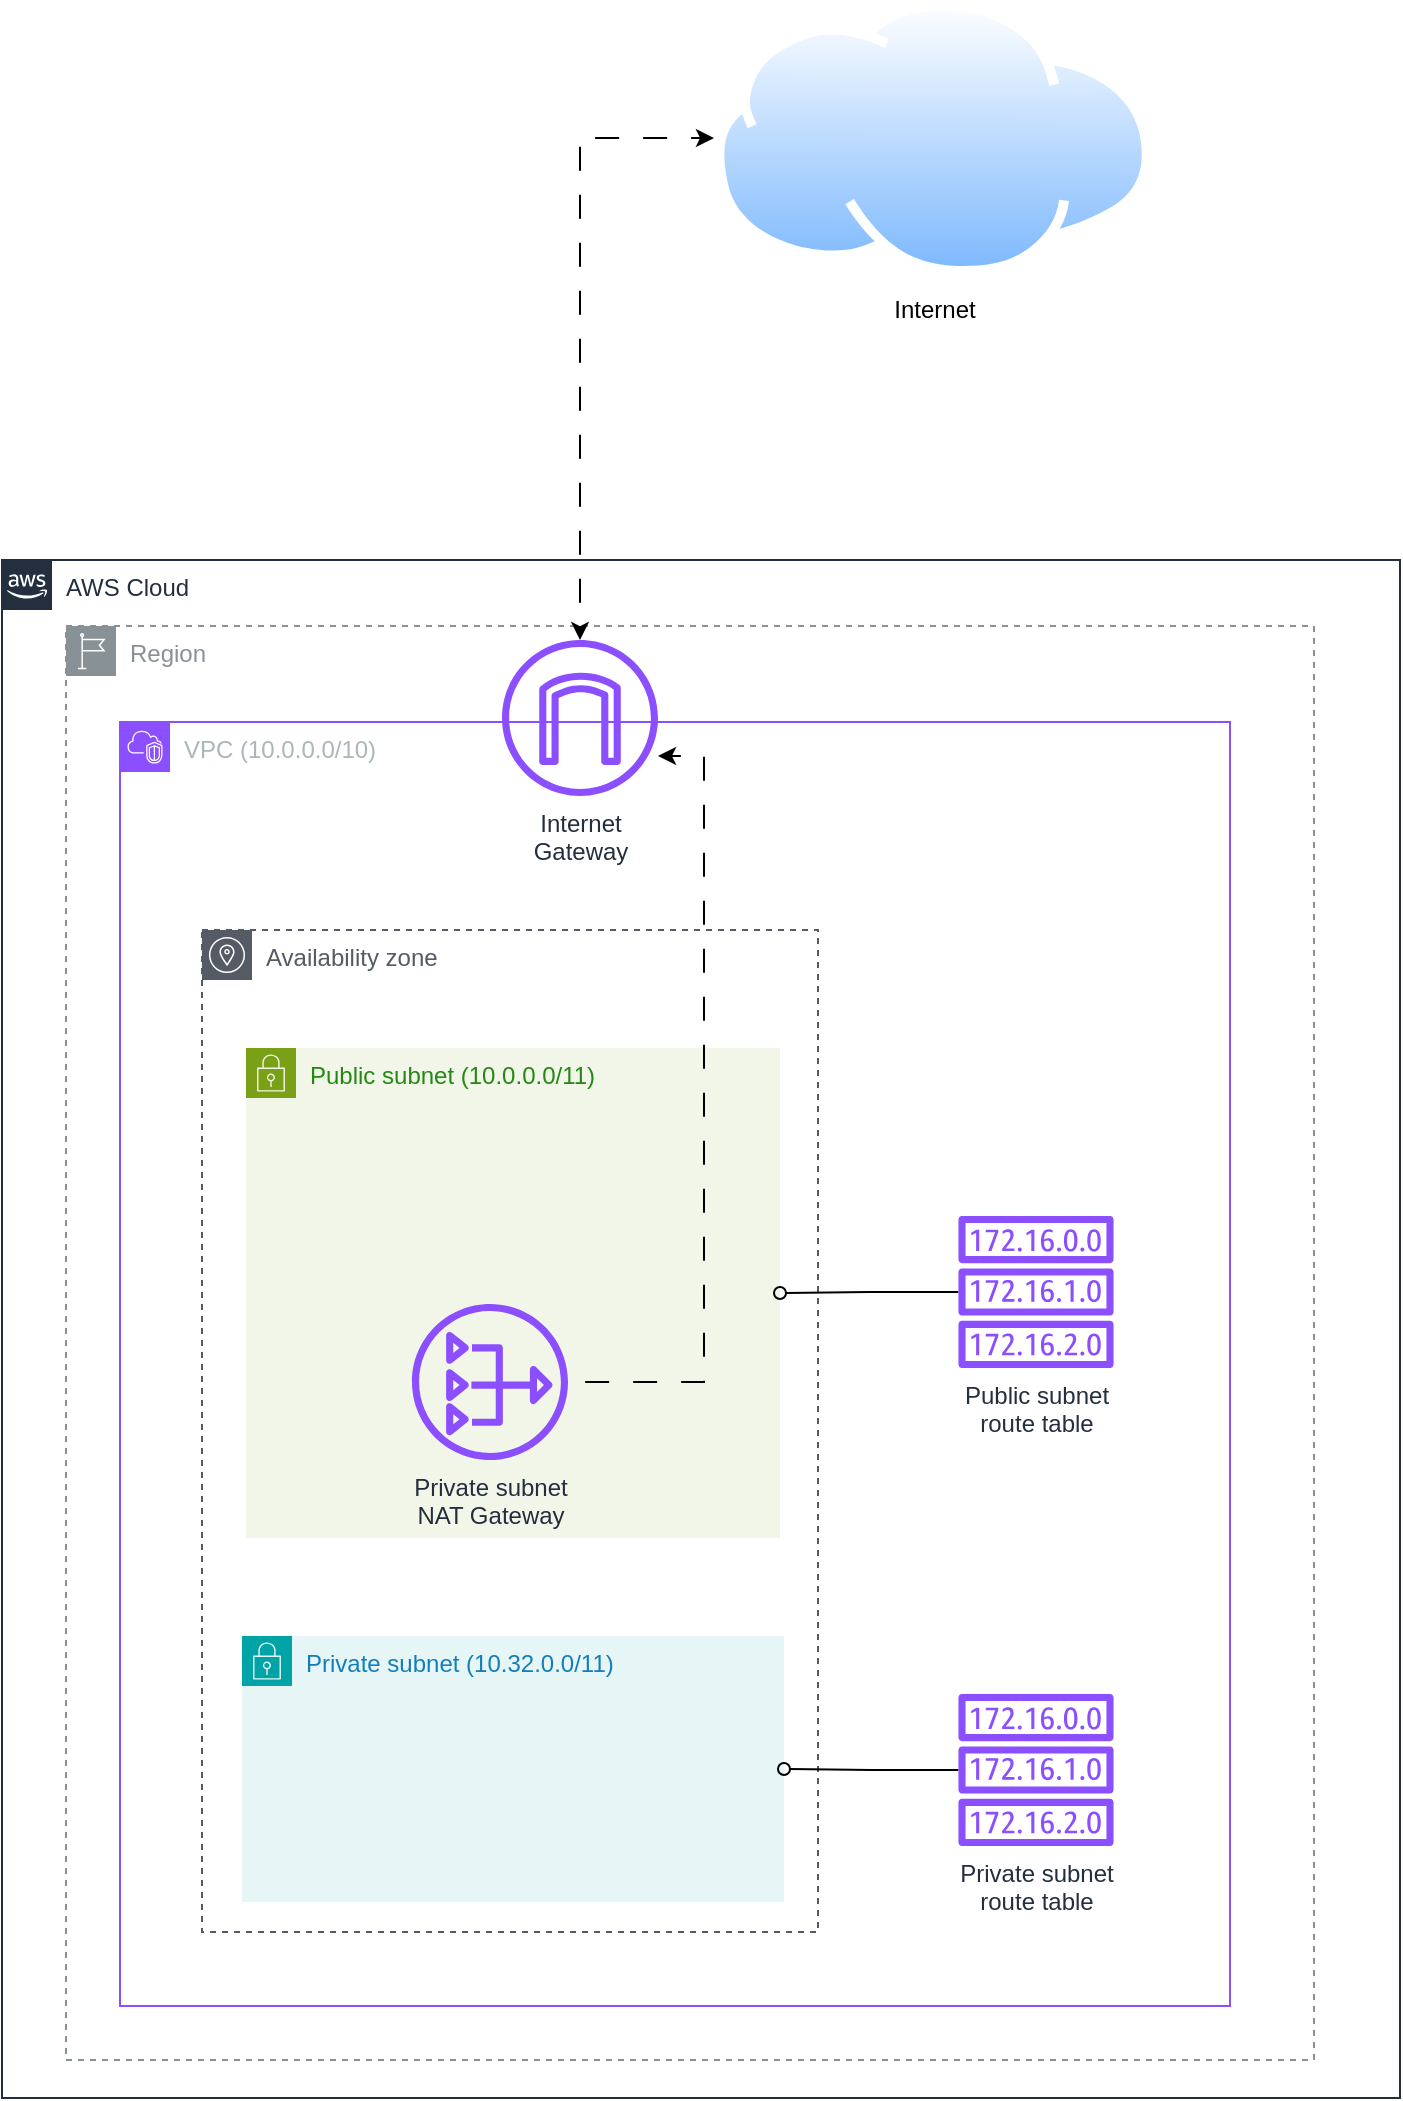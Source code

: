 <mxfile version="24.7.17">
  <diagram name="Page-1" id="-YSvRkiMB3kbTjLVqd1g">
    <mxGraphModel dx="1834" dy="1188" grid="0" gridSize="10" guides="1" tooltips="1" connect="1" arrows="1" fold="1" page="0" pageScale="1" pageWidth="827" pageHeight="1169" math="0" shadow="0">
      <root>
        <mxCell id="0" />
        <mxCell id="1" parent="0" />
        <mxCell id="xUw8YhvnMwWjDfX-TATp-1" value="AWS Cloud" style="points=[[0,0],[0.25,0],[0.5,0],[0.75,0],[1,0],[1,0.25],[1,0.5],[1,0.75],[1,1],[0.75,1],[0.5,1],[0.25,1],[0,1],[0,0.75],[0,0.5],[0,0.25]];outlineConnect=0;gradientColor=none;html=1;whiteSpace=wrap;fontSize=12;fontStyle=0;container=1;pointerEvents=0;collapsible=0;recursiveResize=0;shape=mxgraph.aws4.group;grIcon=mxgraph.aws4.group_aws_cloud_alt;strokeColor=#232F3E;fillColor=none;verticalAlign=top;align=left;spacingLeft=30;fontColor=#232F3E;dashed=0;" vertex="1" parent="1">
          <mxGeometry x="-288" y="39" width="699" height="769" as="geometry" />
        </mxCell>
        <mxCell id="xUw8YhvnMwWjDfX-TATp-2" value="Region" style="sketch=0;outlineConnect=0;gradientColor=none;html=1;whiteSpace=wrap;fontSize=12;fontStyle=0;shape=mxgraph.aws4.group;grIcon=mxgraph.aws4.group_region;strokeColor=#879196;fillColor=none;verticalAlign=top;align=left;spacingLeft=30;fontColor=#879196;dashed=1;" vertex="1" parent="1">
          <mxGeometry x="-256" y="72" width="624" height="717" as="geometry" />
        </mxCell>
        <mxCell id="xUw8YhvnMwWjDfX-TATp-4" value="VPC (10.0.0.0/10)" style="points=[[0,0],[0.25,0],[0.5,0],[0.75,0],[1,0],[1,0.25],[1,0.5],[1,0.75],[1,1],[0.75,1],[0.5,1],[0.25,1],[0,1],[0,0.75],[0,0.5],[0,0.25]];outlineConnect=0;gradientColor=none;html=1;whiteSpace=wrap;fontSize=12;fontStyle=0;container=1;pointerEvents=0;collapsible=0;recursiveResize=0;shape=mxgraph.aws4.group;grIcon=mxgraph.aws4.group_vpc2;strokeColor=#8C4FFF;fillColor=none;verticalAlign=top;align=left;spacingLeft=30;fontColor=#AAB7B8;dashed=0;" vertex="1" parent="1">
          <mxGeometry x="-229" y="120" width="555" height="642" as="geometry" />
        </mxCell>
        <mxCell id="xUw8YhvnMwWjDfX-TATp-19" value="Availability zone" style="sketch=0;outlineConnect=0;gradientColor=none;html=1;whiteSpace=wrap;fontSize=12;fontStyle=0;shape=mxgraph.aws4.group;grIcon=mxgraph.aws4.group_availability_zone;strokeColor=#545B64;fillColor=none;verticalAlign=top;align=left;spacingLeft=30;fontColor=#545B64;dashed=1;" vertex="1" parent="xUw8YhvnMwWjDfX-TATp-4">
          <mxGeometry x="41" y="104" width="308" height="501" as="geometry" />
        </mxCell>
        <mxCell id="xUw8YhvnMwWjDfX-TATp-20" value="Private subnet (10.32.0.0/11)" style="points=[[0,0],[0.25,0],[0.5,0],[0.75,0],[1,0],[1,0.25],[1,0.5],[1,0.75],[1,1],[0.75,1],[0.5,1],[0.25,1],[0,1],[0,0.75],[0,0.5],[0,0.25]];outlineConnect=0;gradientColor=none;html=1;whiteSpace=wrap;fontSize=12;fontStyle=0;container=1;pointerEvents=0;collapsible=0;recursiveResize=0;shape=mxgraph.aws4.group;grIcon=mxgraph.aws4.group_security_group;grStroke=0;strokeColor=#00A4A6;fillColor=#E6F6F7;verticalAlign=top;align=left;spacingLeft=30;fontColor=#147EBA;dashed=0;" vertex="1" parent="xUw8YhvnMwWjDfX-TATp-4">
          <mxGeometry x="61" y="457" width="271" height="133" as="geometry" />
        </mxCell>
        <mxCell id="xUw8YhvnMwWjDfX-TATp-21" value="Public subnet (10.0.0.0/11)" style="points=[[0,0],[0.25,0],[0.5,0],[0.75,0],[1,0],[1,0.25],[1,0.5],[1,0.75],[1,1],[0.75,1],[0.5,1],[0.25,1],[0,1],[0,0.75],[0,0.5],[0,0.25]];outlineConnect=0;gradientColor=none;html=1;whiteSpace=wrap;fontSize=12;fontStyle=0;container=1;pointerEvents=0;collapsible=0;recursiveResize=0;shape=mxgraph.aws4.group;grIcon=mxgraph.aws4.group_security_group;grStroke=0;strokeColor=#7AA116;fillColor=#F2F6E8;verticalAlign=top;align=left;spacingLeft=30;fontColor=#248814;dashed=0;" vertex="1" parent="xUw8YhvnMwWjDfX-TATp-4">
          <mxGeometry x="63" y="163" width="267" height="245" as="geometry" />
        </mxCell>
        <mxCell id="xUw8YhvnMwWjDfX-TATp-29" value="Private subnet&lt;div&gt;NAT Gateway&lt;/div&gt;" style="sketch=0;outlineConnect=0;fontColor=#232F3E;gradientColor=none;fillColor=#8C4FFF;strokeColor=none;dashed=0;verticalLabelPosition=bottom;verticalAlign=top;align=center;html=1;fontSize=12;fontStyle=0;aspect=fixed;pointerEvents=1;shape=mxgraph.aws4.nat_gateway;" vertex="1" parent="xUw8YhvnMwWjDfX-TATp-4">
          <mxGeometry x="146" y="291" width="78" height="78" as="geometry" />
        </mxCell>
        <mxCell id="xUw8YhvnMwWjDfX-TATp-26" style="edgeStyle=orthogonalEdgeStyle;rounded=0;orthogonalLoop=1;jettySize=auto;html=1;dashed=1;dashPattern=12 12;startArrow=classic;startFill=1;flowAnimation=1;endArrow=none;endFill=0;" edge="1" parent="1" source="xUw8YhvnMwWjDfX-TATp-18" target="xUw8YhvnMwWjDfX-TATp-29">
          <mxGeometry relative="1" as="geometry">
            <Array as="points">
              <mxPoint x="63" y="137" />
              <mxPoint x="63" y="450" />
            </Array>
          </mxGeometry>
        </mxCell>
        <mxCell id="xUw8YhvnMwWjDfX-TATp-18" value="Internet&lt;div&gt;Gateway&lt;/div&gt;" style="sketch=0;outlineConnect=0;fontColor=#232F3E;gradientColor=none;fillColor=#8C4FFF;strokeColor=none;dashed=0;verticalLabelPosition=bottom;verticalAlign=top;align=center;html=1;fontSize=12;fontStyle=0;aspect=fixed;pointerEvents=1;shape=mxgraph.aws4.internet_gateway;" vertex="1" parent="1">
          <mxGeometry x="-38" y="79" width="78" height="78" as="geometry" />
        </mxCell>
        <mxCell id="xUw8YhvnMwWjDfX-TATp-25" style="edgeStyle=orthogonalEdgeStyle;rounded=0;orthogonalLoop=1;jettySize=auto;html=1;endArrow=oval;endFill=0;" edge="1" parent="1" source="xUw8YhvnMwWjDfX-TATp-22" target="xUw8YhvnMwWjDfX-TATp-21">
          <mxGeometry relative="1" as="geometry" />
        </mxCell>
        <mxCell id="xUw8YhvnMwWjDfX-TATp-22" value="Public subnet&lt;div&gt;route table&lt;/div&gt;" style="sketch=0;outlineConnect=0;fontColor=#232F3E;gradientColor=none;fillColor=#8C4FFF;strokeColor=none;dashed=0;verticalLabelPosition=bottom;verticalAlign=top;align=center;html=1;fontSize=12;fontStyle=0;aspect=fixed;pointerEvents=1;shape=mxgraph.aws4.route_table;" vertex="1" parent="1">
          <mxGeometry x="190" y="367" width="78" height="76" as="geometry" />
        </mxCell>
        <mxCell id="xUw8YhvnMwWjDfX-TATp-24" style="edgeStyle=orthogonalEdgeStyle;rounded=0;orthogonalLoop=1;jettySize=auto;html=1;endArrow=oval;endFill=0;" edge="1" parent="1" source="xUw8YhvnMwWjDfX-TATp-23" target="xUw8YhvnMwWjDfX-TATp-20">
          <mxGeometry relative="1" as="geometry" />
        </mxCell>
        <mxCell id="xUw8YhvnMwWjDfX-TATp-23" value="Private subnet&lt;div&gt;route table&lt;/div&gt;" style="sketch=0;outlineConnect=0;fontColor=#232F3E;gradientColor=none;fillColor=#8C4FFF;strokeColor=none;dashed=0;verticalLabelPosition=bottom;verticalAlign=top;align=center;html=1;fontSize=12;fontStyle=0;aspect=fixed;pointerEvents=1;shape=mxgraph.aws4.route_table;" vertex="1" parent="1">
          <mxGeometry x="190" y="606" width="78" height="76" as="geometry" />
        </mxCell>
        <mxCell id="xUw8YhvnMwWjDfX-TATp-28" style="edgeStyle=orthogonalEdgeStyle;rounded=0;orthogonalLoop=1;jettySize=auto;html=1;startArrow=classic;startFill=1;dashed=1;dashPattern=12 12;flowAnimation=1;" edge="1" parent="1" source="xUw8YhvnMwWjDfX-TATp-27" target="xUw8YhvnMwWjDfX-TATp-18">
          <mxGeometry relative="1" as="geometry" />
        </mxCell>
        <mxCell id="xUw8YhvnMwWjDfX-TATp-27" value="Internet" style="image;aspect=fixed;perimeter=ellipsePerimeter;html=1;align=center;shadow=0;dashed=0;spacingTop=3;image=img/lib/active_directory/internet_cloud.svg;" vertex="1" parent="1">
          <mxGeometry x="68" y="-241" width="219.05" height="138" as="geometry" />
        </mxCell>
      </root>
    </mxGraphModel>
  </diagram>
</mxfile>

